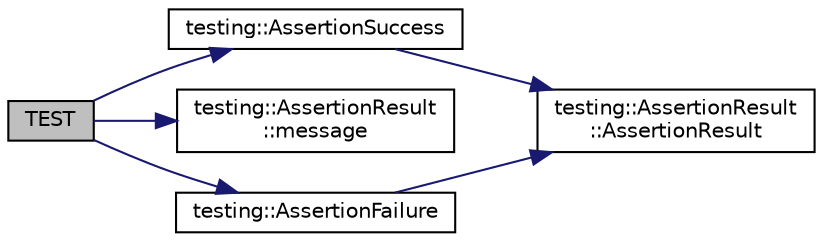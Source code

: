 digraph "TEST"
{
  edge [fontname="Helvetica",fontsize="10",labelfontname="Helvetica",labelfontsize="10"];
  node [fontname="Helvetica",fontsize="10",shape=record];
  rankdir="LR";
  Node93 [label="TEST",height=0.2,width=0.4,color="black", fillcolor="grey75", style="filled", fontcolor="black"];
  Node93 -> Node94 [color="midnightblue",fontsize="10",style="solid",fontname="Helvetica"];
  Node94 [label="testing::AssertionSuccess",height=0.2,width=0.4,color="black", fillcolor="white", style="filled",URL="$d0/d75/namespacetesting.html#ac1d0baedb17286c5c6c87bd1a45da8ac"];
  Node94 -> Node95 [color="midnightblue",fontsize="10",style="solid",fontname="Helvetica"];
  Node95 [label="testing::AssertionResult\l::AssertionResult",height=0.2,width=0.4,color="black", fillcolor="white", style="filled",URL="$d5/dec/classtesting_1_1_assertion_result.html#a27788116f03f90aec4daf592fd809ead"];
  Node93 -> Node96 [color="midnightblue",fontsize="10",style="solid",fontname="Helvetica"];
  Node96 [label="testing::AssertionResult\l::message",height=0.2,width=0.4,color="black", fillcolor="white", style="filled",URL="$d5/dec/classtesting_1_1_assertion_result.html#a33c14dafd28e3393c841e03f4b70a017"];
  Node93 -> Node97 [color="midnightblue",fontsize="10",style="solid",fontname="Helvetica"];
  Node97 [label="testing::AssertionFailure",height=0.2,width=0.4,color="black", fillcolor="white", style="filled",URL="$d0/d75/namespacetesting.html#a75cb789614cb1c28c34627a4a3c053df"];
  Node97 -> Node95 [color="midnightblue",fontsize="10",style="solid",fontname="Helvetica"];
}
